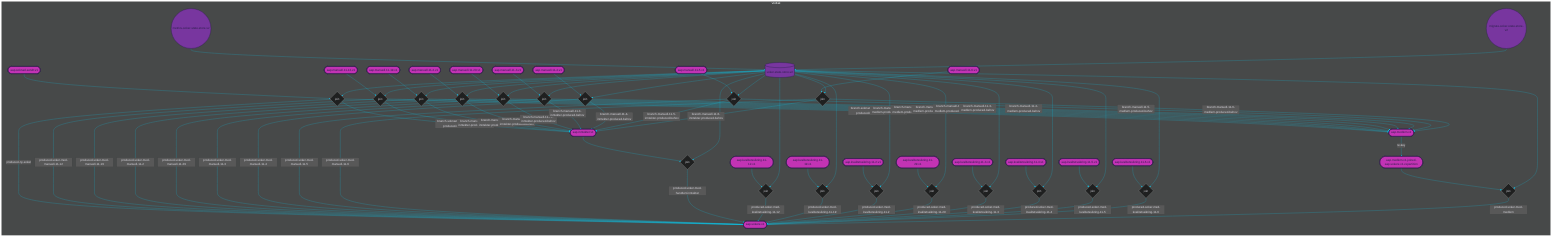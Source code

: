 %%{init: {'theme': 'dark', 'themeVariables': { 'primaryColor': '#07cff6', 'textColor': '#dad9e0', 'lineColor': '#07cff6'}}}%%

graph LR

subgraph Vedtak
    %% TOPICS
    aap.soknad-sendt.v1([aap.soknad-sendt.v1])
	aap.manuell.11-12.v1([aap.manuell.11-12.v1])
	aap.manuell.11-19.v1([aap.manuell.11-19.v1])
	aap.manuell.11-2.v1([aap.manuell.11-2.v1])
	aap.manuell.11-29.v1([aap.manuell.11-29.v1])
	aap.manuell.11-3.v1([aap.manuell.11-3.v1])
	aap.manuell.11-4.v1([aap.manuell.11-4.v1])
	aap.manuell.11-5.v1([aap.manuell.11-5.v1])
	aap.manuell.11-6.v1([aap.manuell.11-6.v1])
	aap.sokere.v1([aap.sokere.v1])
	aap.inntekter.v1([aap.inntekter.v1])
	aap.kvalitetssikring.11-12.v1([aap.kvalitetssikring.11-12.v1])
	aap.kvalitetssikring.11-19.v1([aap.kvalitetssikring.11-19.v1])
	aap.kvalitetssikring.11-2.v1([aap.kvalitetssikring.11-2.v1])
	aap.kvalitetssikring.11-29.v1([aap.kvalitetssikring.11-29.v1])
	aap.kvalitetssikring.11-3.v1([aap.kvalitetssikring.11-3.v1])
	aap.kvalitetssikring.11-4.v1([aap.kvalitetssikring.11-4.v1])
	aap.kvalitetssikring.11-5.v1([aap.kvalitetssikring.11-5.v1])
	aap.kvalitetssikring.11-6.v1([aap.kvalitetssikring.11-6.v1])
	aap.medlem.v1-joined-aap.sokere.v1-repartition([aap.medlem.v1-joined-aap.sokere.v1-repartition])
	aap.medlem.v1([aap.medlem.v1])
    
    %% JOINS
    join-0{join}
	join-1{join}
	join-2{join}
	join-3{join}
	join-4{join}
	join-5{join}
	join-6{join}
	join-7{join}
	join-8{join}
	join-9{join}
	join-10{join}
	join-11{join}
	join-12{join}
	join-13{join}
	join-14{join}
	join-15{join}
	join-16{join}
	join-17{join}
	join-18{join}
    
    %% STATE STORES
    soker-state-store-v2[(soker-state-store-v2)]
    
    %% PROCESSOR API JOBS
    metrics-soker-state-store-v2((metrics-soker-state-store-v2))
	migrate-soker-state-store-v2((migrate-soker-state-store-v2))
    
    %% JOIN STREAMS
    aap.soknad-sendt.v1 --> join-0
	soker-state-store-v2 --> join-0
	join-0 --> |branch-soknad-inntekter-produced-behov| aap.inntekter.v1
	join-0 --> |branch-soknad-medlem-produced-behov| aap.medlem.v1
	join-0 --> |produced-ny-soker| aap.sokere.v1
	aap.manuell.11-12.v1 --> join-1
	soker-state-store-v2 --> join-1
	join-1 --> |branch-manuell-11-12-inntekter-produced-behov| aap.inntekter.v1
	join-1 --> |branch-manuell-11-12-medlem-produced-behov| aap.medlem.v1
	join-1 --> |produced-soker-med-manuell-11-12| aap.sokere.v1
	aap.manuell.11-19.v1 --> join-2
	soker-state-store-v2 --> join-2
	join-2 --> |branch-manuell-11-19-inntekter-produced-behov| aap.inntekter.v1
	join-2 --> |branch-manuell-11-19-medlem-produced-behov| aap.medlem.v1
	join-2 --> |produced-soker-med-manuell-11-19| aap.sokere.v1
	aap.manuell.11-2.v1 --> join-3
	soker-state-store-v2 --> join-3
	join-3 --> |branch-manuell-11-2-medlem-produced-behov| aap.medlem.v1
	join-3 --> |branch-manuell-11-2-inntekter-produced-behov| aap.inntekter.v1
	join-3 --> |produced-soker-med-manuell-11-2| aap.sokere.v1
	aap.manuell.11-29.v1 --> join-4
	soker-state-store-v2 --> join-4
	join-4 --> |branch-manuell-11-29-medlem-produced-behov| aap.medlem.v1
	join-4 --> |branch-manuell-11-29-inntekter-produced-behov| aap.inntekter.v1
	join-4 --> |produced-soker-med-manuell-11-29| aap.sokere.v1
	aap.manuell.11-3.v1 --> join-5
	soker-state-store-v2 --> join-5
	join-5 --> |branch-manuell-11-3-inntekter-produced-behov| aap.inntekter.v1
	join-5 --> |branch-manuell-11-3-medlem-produced-behov| aap.medlem.v1
	join-5 --> |produced-soker-med-manuell-11-3| aap.sokere.v1
	aap.manuell.11-4.v1 --> join-6
	soker-state-store-v2 --> join-6
	join-6 --> |branch-manuell-11-4-medlem-produced-behov| aap.medlem.v1
	join-6 --> |branch-manuell-11-4-inntekter-produced-behov| aap.inntekter.v1
	join-6 --> |produced-soker-med-manuell-11-4| aap.sokere.v1
	aap.manuell.11-5.v1 --> join-7
	soker-state-store-v2 --> join-7
	join-7 --> |produced-soker-med-manuell-11-5| aap.sokere.v1
	join-7 --> |branch-manuell-11-5-medlem-produced-behov| aap.medlem.v1
	join-7 --> |branch-manuell-11-5-inntekter-produced-behov| aap.inntekter.v1
	aap.manuell.11-6.v1 --> join-8
	soker-state-store-v2 --> join-8
	join-8 --> |branch-manuell-11-6-inntekter-produced-behov| aap.inntekter.v1
	join-8 --> |branch-manuell-11-6-medlem-produced-behov| aap.medlem.v1
	join-8 --> |produced-soker-med-manuell-11-6| aap.sokere.v1
	aap.inntekter.v1 --> join-9
	soker-state-store-v2 --> join-9
	join-9 --> |produced-soker-med-handtert-inntekter| aap.sokere.v1
	aap.kvalitetssikring.11-12.v1 --> join-10
	soker-state-store-v2 --> join-10
	join-10 --> |produced-soker-med-kvalitetssikring-11-12| aap.sokere.v1
	aap.kvalitetssikring.11-19.v1 --> join-11
	soker-state-store-v2 --> join-11
	join-11 --> |produced-soker-med-kvalitetssikring-11-19| aap.sokere.v1
	aap.kvalitetssikring.11-2.v1 --> join-12
	soker-state-store-v2 --> join-12
	join-12 --> |produced-soker-med-kvalitetssikring-11-2| aap.sokere.v1
	aap.kvalitetssikring.11-29.v1 --> join-13
	soker-state-store-v2 --> join-13
	join-13 --> |produced-soker-med-kvalitetssikring-11-29| aap.sokere.v1
	aap.kvalitetssikring.11-3.v1 --> join-14
	soker-state-store-v2 --> join-14
	join-14 --> |produced-soker-med-kvalitetssikring-11-3| aap.sokere.v1
	aap.kvalitetssikring.11-4.v1 --> join-15
	soker-state-store-v2 --> join-15
	join-15 --> |produced-soker-med-kvalitetssikring-11-4| aap.sokere.v1
	aap.kvalitetssikring.11-5.v1 --> join-16
	soker-state-store-v2 --> join-16
	join-16 --> |produced-soker-med-kvalitetssikring-11-5| aap.sokere.v1
	aap.kvalitetssikring.11-6.v1 --> join-17
	soker-state-store-v2 --> join-17
	join-17 --> |produced-soker-med-kvalitetssikring-11-6| aap.sokere.v1
	aap.medlem.v1-joined-aap.sokere.v1-repartition --> join-18
	soker-state-store-v2 --> join-18
	join-18 --> |produced-soker-med-medlem| aap.sokere.v1
    
    %% JOB STREAMS
    metrics-soker-state-store-v2 --> soker-state-store-v2
	migrate-soker-state-store-v2 --> soker-state-store-v2
    
    %% REPARTITION STREAMS
    aap.medlem.v1 --> |re-key| aap.medlem.v1-joined-aap.sokere.v1-repartition
end

%% COLORS
%% light    #dad9e0
%% purple   #78369f
%% pink     #c233b4
%% dark     #2a204a
%% blue     #07cff6

%% STYLES
style aap.soknad-sendt.v1 fill:#c233b4, stroke:#2a204a, stroke-width:2px, color:#2a204a
style aap.manuell.11-12.v1 fill:#c233b4, stroke:#2a204a, stroke-width:2px, color:#2a204a
style aap.manuell.11-19.v1 fill:#c233b4, stroke:#2a204a, stroke-width:2px, color:#2a204a
style aap.manuell.11-2.v1 fill:#c233b4, stroke:#2a204a, stroke-width:2px, color:#2a204a
style aap.manuell.11-29.v1 fill:#c233b4, stroke:#2a204a, stroke-width:2px, color:#2a204a
style aap.manuell.11-3.v1 fill:#c233b4, stroke:#2a204a, stroke-width:2px, color:#2a204a
style aap.manuell.11-4.v1 fill:#c233b4, stroke:#2a204a, stroke-width:2px, color:#2a204a
style aap.manuell.11-5.v1 fill:#c233b4, stroke:#2a204a, stroke-width:2px, color:#2a204a
style aap.manuell.11-6.v1 fill:#c233b4, stroke:#2a204a, stroke-width:2px, color:#2a204a
style aap.sokere.v1 fill:#c233b4, stroke:#2a204a, stroke-width:2px, color:#2a204a
style aap.inntekter.v1 fill:#c233b4, stroke:#2a204a, stroke-width:2px, color:#2a204a
style aap.kvalitetssikring.11-12.v1 fill:#c233b4, stroke:#2a204a, stroke-width:2px, color:#2a204a
style aap.kvalitetssikring.11-19.v1 fill:#c233b4, stroke:#2a204a, stroke-width:2px, color:#2a204a
style aap.kvalitetssikring.11-2.v1 fill:#c233b4, stroke:#2a204a, stroke-width:2px, color:#2a204a
style aap.kvalitetssikring.11-29.v1 fill:#c233b4, stroke:#2a204a, stroke-width:2px, color:#2a204a
style aap.kvalitetssikring.11-3.v1 fill:#c233b4, stroke:#2a204a, stroke-width:2px, color:#2a204a
style aap.kvalitetssikring.11-4.v1 fill:#c233b4, stroke:#2a204a, stroke-width:2px, color:#2a204a
style aap.kvalitetssikring.11-5.v1 fill:#c233b4, stroke:#2a204a, stroke-width:2px, color:#2a204a
style aap.kvalitetssikring.11-6.v1 fill:#c233b4, stroke:#2a204a, stroke-width:2px, color:#2a204a
style aap.medlem.v1-joined-aap.sokere.v1-repartition fill:#c233b4, stroke:#2a204a, stroke-width:2px, color:#2a204a
style aap.medlem.v1 fill:#c233b4, stroke:#2a204a, stroke-width:2px, color:#2a204a
style soker-state-store-v2 fill:#78369f, stroke:#2a204a, stroke-width:2px, color:#2a204a
style metrics-soker-state-store-v2 fill:#78369f, stroke:#2a204a, stroke-width:2px, color:#2a204a
style migrate-soker-state-store-v2 fill:#78369f, stroke:#2a204a, stroke-width:2px, color:#2a204a